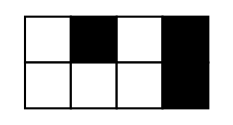 
        digraph {
        tbl [
        shape=plaintext
        label=<
        <table color='black' border='0' cellborder='1' cellpadding='10' cellspacing='0'>
        <tr><td bgcolor='white'></td>
                    <td bgcolor='black'></td>
                    <td bgcolor='white'></td>
                    <td bgcolor='black'></td>
                    </tr><tr><td bgcolor='white'></td><td bgcolor='white'></td><td bgcolor='white'></td>
                    <td bgcolor='black'></td>
                    </tr>
        </table>
        >];
        }
        